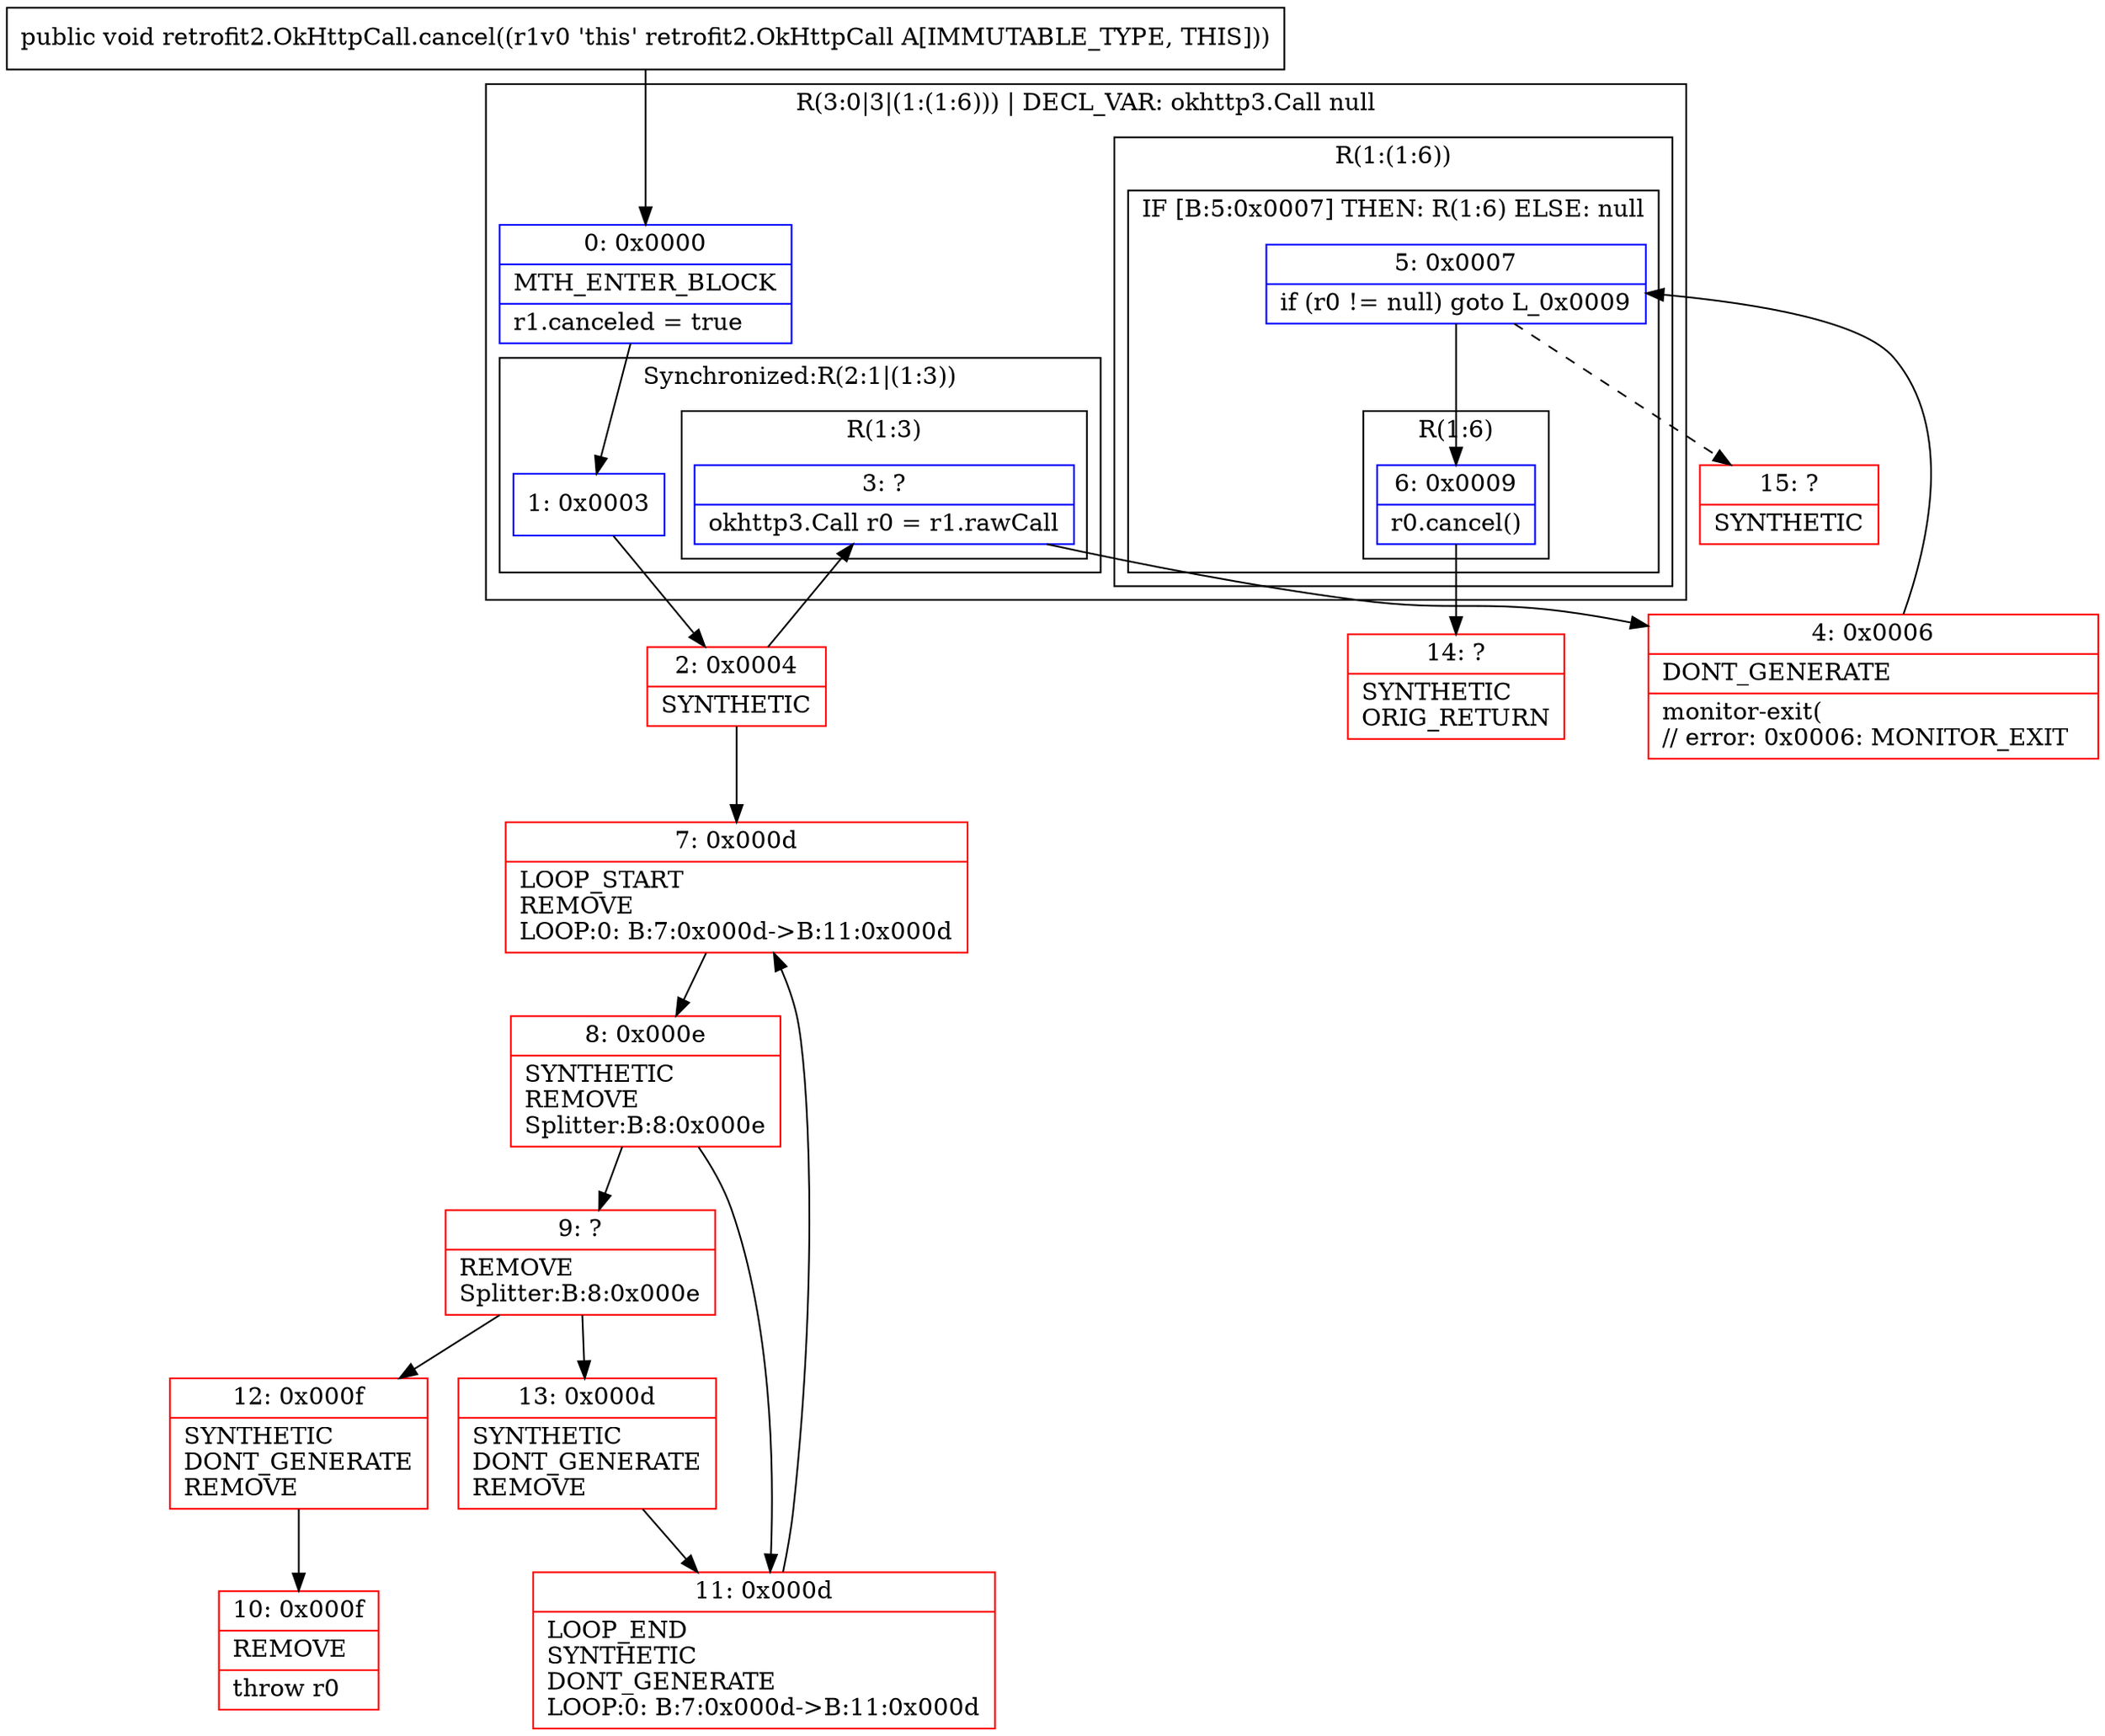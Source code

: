 digraph "CFG forretrofit2.OkHttpCall.cancel()V" {
subgraph cluster_Region_1956421193 {
label = "R(3:0|3|(1:(1:6))) | DECL_VAR: okhttp3.Call null\l";
node [shape=record,color=blue];
Node_0 [shape=record,label="{0\:\ 0x0000|MTH_ENTER_BLOCK\l|r1.canceled = true\l}"];
subgraph cluster_SynchronizedRegion_503482430 {
label = "Synchronized:R(2:1|(1:3))";
node [shape=record,color=blue];
Node_1 [shape=record,label="{1\:\ 0x0003}"];
subgraph cluster_Region_88628648 {
label = "R(1:3)";
node [shape=record,color=blue];
Node_3 [shape=record,label="{3\:\ ?|okhttp3.Call r0 = r1.rawCall\l}"];
}
}
subgraph cluster_Region_686862387 {
label = "R(1:(1:6))";
node [shape=record,color=blue];
subgraph cluster_IfRegion_473489 {
label = "IF [B:5:0x0007] THEN: R(1:6) ELSE: null";
node [shape=record,color=blue];
Node_5 [shape=record,label="{5\:\ 0x0007|if (r0 != null) goto L_0x0009\l}"];
subgraph cluster_Region_1838995684 {
label = "R(1:6)";
node [shape=record,color=blue];
Node_6 [shape=record,label="{6\:\ 0x0009|r0.cancel()\l}"];
}
}
}
}
Node_2 [shape=record,color=red,label="{2\:\ 0x0004|SYNTHETIC\l}"];
Node_4 [shape=record,color=red,label="{4\:\ 0x0006|DONT_GENERATE\l|monitor\-exit(\l\/\/ error: 0x0006: MONITOR_EXIT  \l}"];
Node_7 [shape=record,color=red,label="{7\:\ 0x000d|LOOP_START\lREMOVE\lLOOP:0: B:7:0x000d\-\>B:11:0x000d\l}"];
Node_8 [shape=record,color=red,label="{8\:\ 0x000e|SYNTHETIC\lREMOVE\lSplitter:B:8:0x000e\l}"];
Node_9 [shape=record,color=red,label="{9\:\ ?|REMOVE\lSplitter:B:8:0x000e\l}"];
Node_10 [shape=record,color=red,label="{10\:\ 0x000f|REMOVE\l|throw r0\l}"];
Node_11 [shape=record,color=red,label="{11\:\ 0x000d|LOOP_END\lSYNTHETIC\lDONT_GENERATE\lLOOP:0: B:7:0x000d\-\>B:11:0x000d\l}"];
Node_12 [shape=record,color=red,label="{12\:\ 0x000f|SYNTHETIC\lDONT_GENERATE\lREMOVE\l}"];
Node_13 [shape=record,color=red,label="{13\:\ 0x000d|SYNTHETIC\lDONT_GENERATE\lREMOVE\l}"];
Node_14 [shape=record,color=red,label="{14\:\ ?|SYNTHETIC\lORIG_RETURN\l}"];
Node_15 [shape=record,color=red,label="{15\:\ ?|SYNTHETIC\l}"];
MethodNode[shape=record,label="{public void retrofit2.OkHttpCall.cancel((r1v0 'this' retrofit2.OkHttpCall A[IMMUTABLE_TYPE, THIS])) }"];
MethodNode -> Node_0;
Node_0 -> Node_1;
Node_1 -> Node_2;
Node_3 -> Node_4;
Node_5 -> Node_6;
Node_5 -> Node_15[style=dashed];
Node_6 -> Node_14;
Node_2 -> Node_3;
Node_2 -> Node_7;
Node_4 -> Node_5;
Node_7 -> Node_8;
Node_8 -> Node_9;
Node_8 -> Node_11;
Node_9 -> Node_12;
Node_9 -> Node_13;
Node_11 -> Node_7;
Node_12 -> Node_10;
Node_13 -> Node_11;
}

